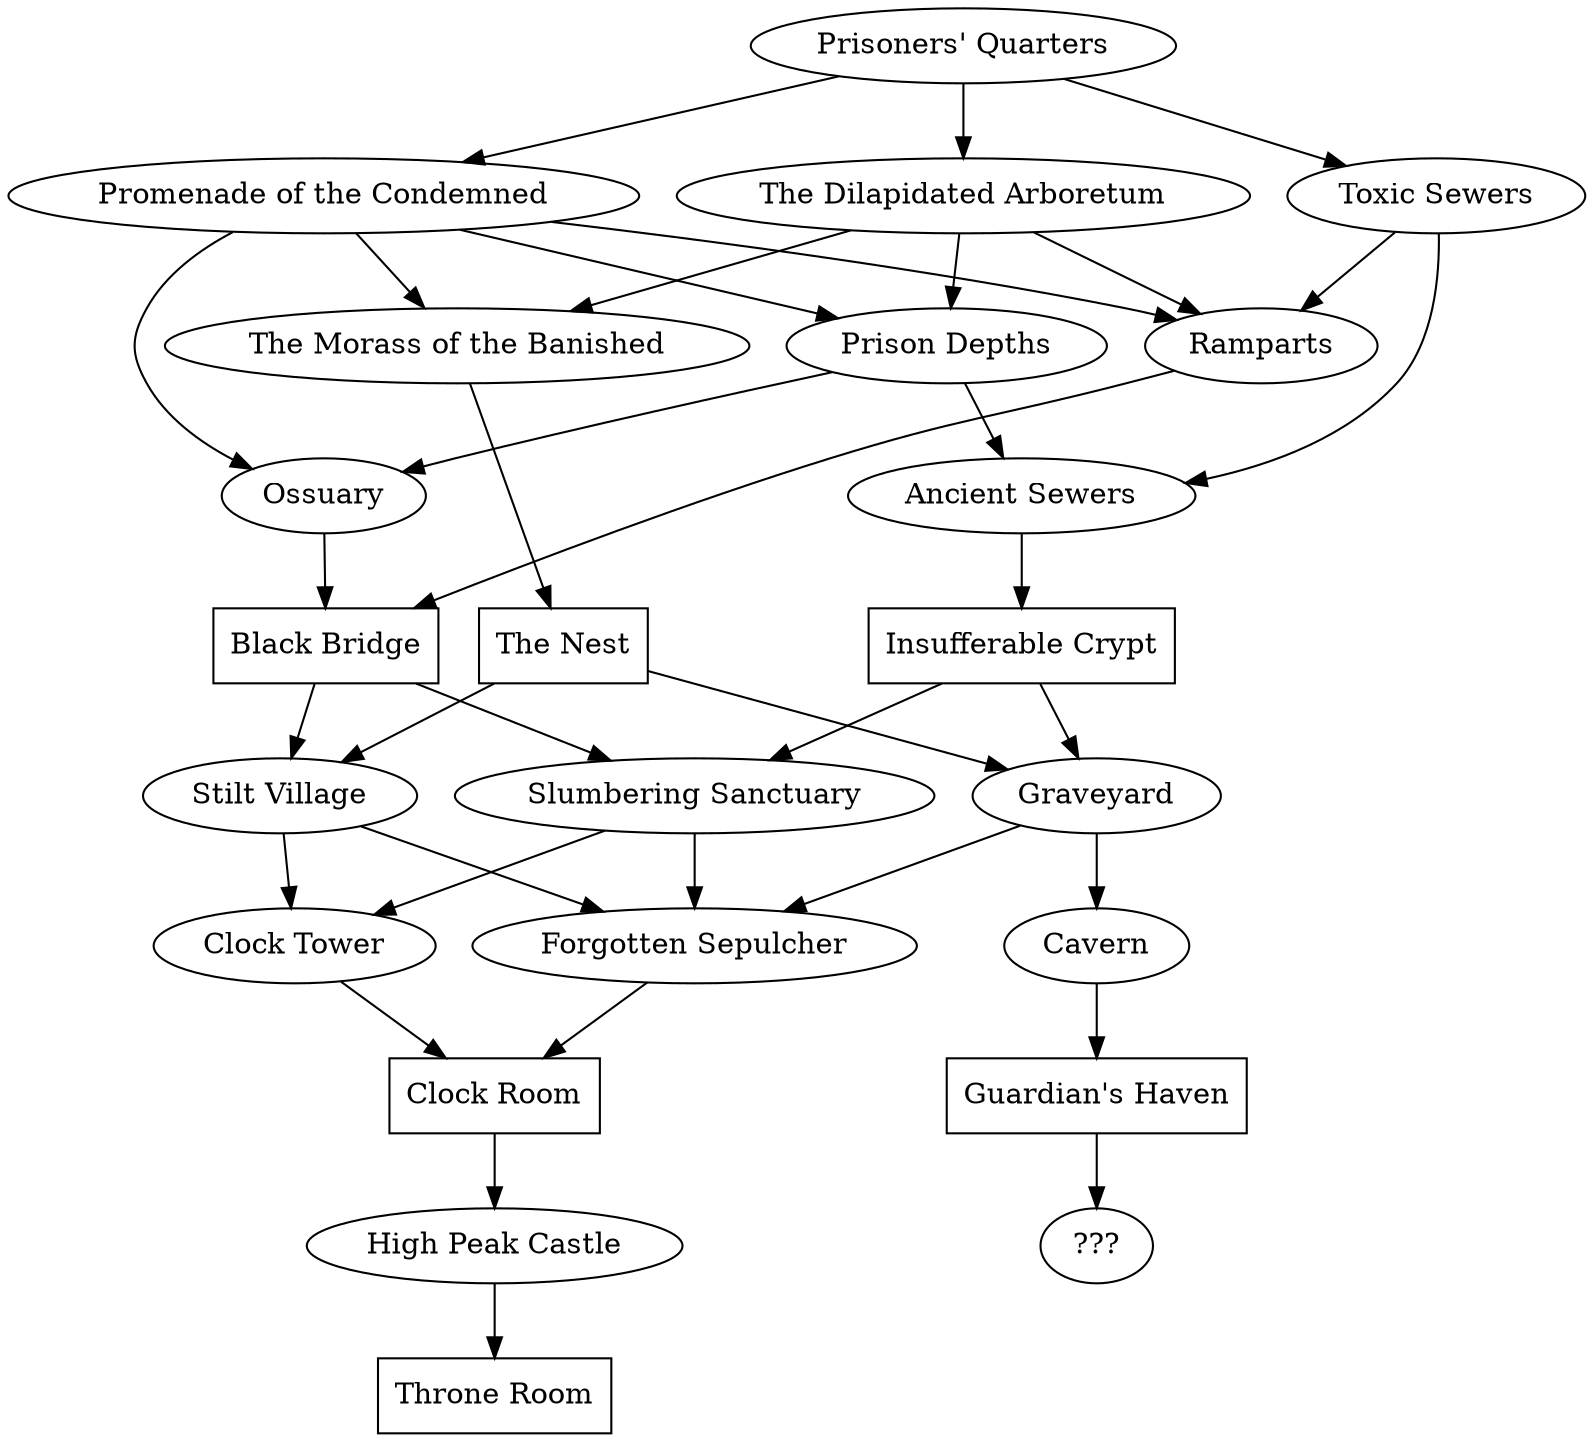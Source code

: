 /*
Render like so:

    dot -Tpdf levels.dot >| levels.pdf

DOT syntax references:
- https://www.graphviz.org/doc/info/lang.html
- https://www.graphviz.org/doc/info/attrs.html
*/
digraph {
  // nodes
  PrisonersQuarters [label="Prisoners' Quarters"]

  PromenadeOfTheCondemned [label="Promenade of the Condemned"]
  ToxicSewers [label="Toxic Sewers"]
  DilapidatedArboretum [label="The Dilapidated Arboretum"]

  Ramparts [label="Ramparts"]
  PrisonDepths [label="Prison Depths"]
  Ossuary [label="Ossuary" shops="cook"]
  AncientSewers [label="Ancient Sewers"]
  MorassOfTheBanished [label="The Morass of the Banished"]

  BlackBridge [label="Black Bridge" shape=box boss="Concierge"]
  InsufferableCrypt [label="Insufferable Crypt" shape=box boss="Conjunctivius"]
  Nest [label="The Nest" shape=box boss="Mama Tick"]

  StiltVillage [label="Stilt Village"]
  SlumberingSanctuary [label="Slumbering Sanctuary"]
  Graveyard [label="Graveyard"]

  ClockTower [label="Clock Tower"]
  ForgottenSepulcher [label="Forgotten Sepulcher"]
  Cavern [label="Cavern"]

  ClockRoom [label="Clock Room" shape=box boss="The Time Keeper"]
  GuardiansHaven [label="Guardian's Haven" shape=box boss="Giant"]

  HighPeakCastle [label="High Peak Castle"]
  Unknown [label="???"]

  ThroneRoom [label="Throne Room" shape=box boss="Hand of the King"]

  // edges
  PrisonersQuarters -> {ToxicSewers PromenadeOfTheCondemned DilapidatedArboretum} [bonus="2m00s / 30 kills" refill="no"]

  ToxicSewers -> {AncientSewers Ramparts} [bonus="8m00s / 60 kills" refill="yes"]

  PromenadeOfTheCondemned -> {Ramparts Ossuary PrisonDepths MorassOfTheBanished} [bonus="8m00s / 60 kills" refill="yes"]

  DilapidatedArboretum -> {Ramparts PrisonDepths}
  DilapidatedArboretum -> MorassOfTheBanished [bonus="60 kills"]

  PrisonDepths -> Ossuary [bonus="none" refill="yes"]
  PrisonDepths -> AncientSewers [via="door requiring 1 boss cell"]

  AncientSewers -> InsufferableCrypt [bonus="60 kills" refill="no"]

  MorassOfTheBanished -> Nest [bonus="60 kills" refill="1 flask"]

  InsufferableCrypt -> SlumberingSanctuary [bonus="???" refill="no" legendary_forge="yes"]
  InsufferableCrypt -> Graveyard [bonus="19m30s / no damage" refill="yes" legendary_forge="yes" via="spider rune"]

  Nest -> {StiltVillage Graveyard} [bonus="15m00s / no damage" refill="full" legendary_forge="yes"]

  Graveyard -> ForgottenSepulcher [bonus="26m00s / 60 kills" refill="yes"]
  Graveyard -> Cavern [via="Cavern Key"]

  Ramparts -> BlackBridge [bonus="60 kills" refill="no"]
  Ossuary -> BlackBridge [bonus="60 kills" refill="no"]

  BlackBridge -> StiltVillage [bonus="15m00s / no damage" refill="yes" legendary_forge="yes"]
  BlackBridge -> SlumberingSanctuary [bonus="15m00s / no damage" refill="yes" legendary_forge="yes" via="spider rune"]

  SlumberingSanctuary -> ClockTower [bonus="???" refill="no"]
  SlumberingSanctuary -> ForgottenSepulcher [bonus="26m00s / 60 kills" refill="yes"]
  StiltVillage -> {ClockTower ForgottenSepulcher} [bonus="26m00s / 60 kills" refill="yes"]

  {ClockTower ForgottenSepulcher} -> ClockRoom [bonus="60 kills" refill="yes"]

  Cavern -> GuardiansHaven
  GuardiansHaven -> Unknown

  ClockRoom -> HighPeakCastle [bonus="no damage" refill="yes" legendary_forge="yes"]

  HighPeakCastle -> ThroneRoom [bonus="60 kills" refill="no"]
}
